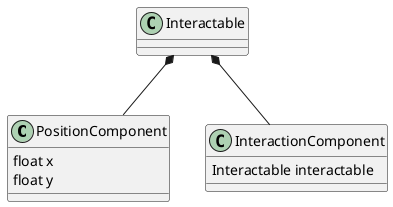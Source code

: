 @startuml
'https://plantuml.com/class-diagram


class PositionComponent {
    float x
    float y
}

class InteractionComponent{
    Interactable interactable
}

Interactable *-- InteractionComponent
Interactable *-- PositionComponent

@enduml